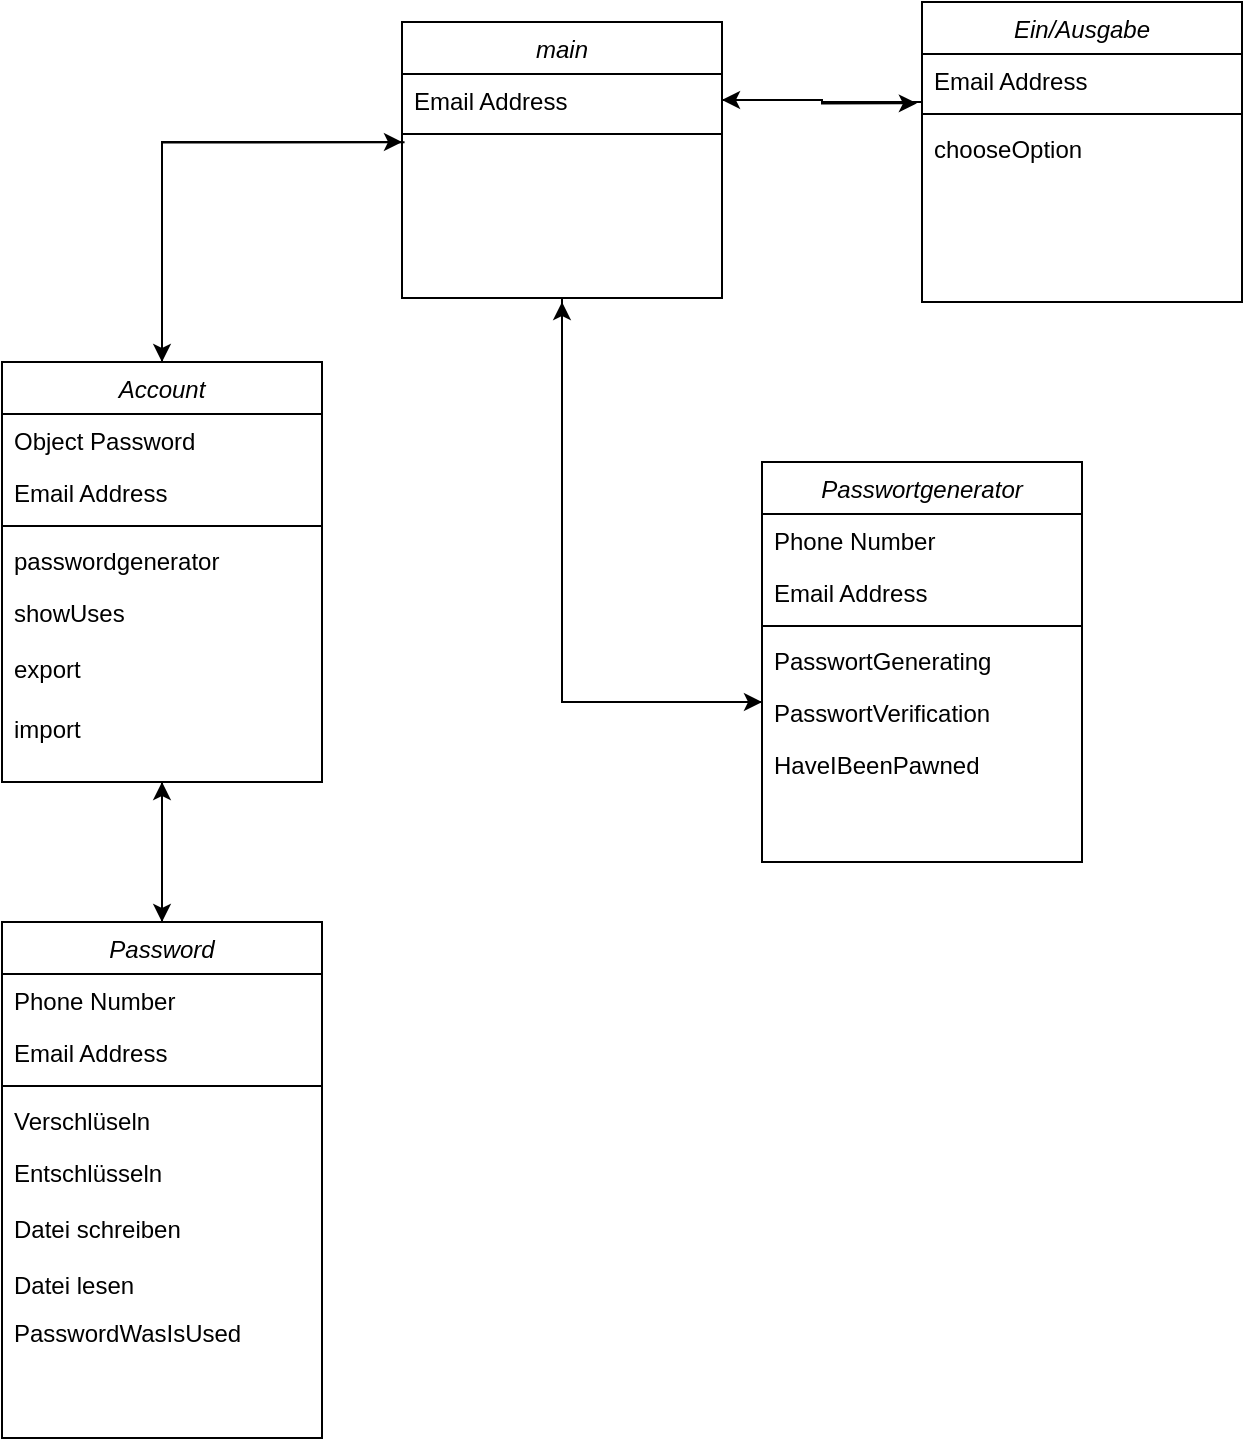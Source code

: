 <mxfile version="24.4.7" type="github">
  <diagram id="C5RBs43oDa-KdzZeNtuy" name="Page-1">
    <mxGraphModel dx="1195" dy="1846" grid="1" gridSize="10" guides="1" tooltips="1" connect="1" arrows="1" fold="1" page="1" pageScale="1" pageWidth="827" pageHeight="1169" math="0" shadow="0">
      <root>
        <mxCell id="WIyWlLk6GJQsqaUBKTNV-0" />
        <mxCell id="WIyWlLk6GJQsqaUBKTNV-1" parent="WIyWlLk6GJQsqaUBKTNV-0" />
        <mxCell id="pkWt84Z5MwL7Ih4Yzn8o-46" style="edgeStyle=orthogonalEdgeStyle;rounded=0;orthogonalLoop=1;jettySize=auto;html=1;entryX=0.5;entryY=1;entryDx=0;entryDy=0;" edge="1" parent="WIyWlLk6GJQsqaUBKTNV-1" source="zkfFHV4jXpPFQw0GAbJ--0" target="pkWt84Z5MwL7Ih4Yzn8o-18">
          <mxGeometry relative="1" as="geometry" />
        </mxCell>
        <mxCell id="zkfFHV4jXpPFQw0GAbJ--0" value="Password" style="swimlane;fontStyle=2;align=center;verticalAlign=top;childLayout=stackLayout;horizontal=1;startSize=26;horizontalStack=0;resizeParent=1;resizeLast=0;collapsible=1;marginBottom=0;rounded=0;shadow=0;strokeWidth=1;" parent="WIyWlLk6GJQsqaUBKTNV-1" vertex="1">
          <mxGeometry x="150" y="360" width="160" height="258" as="geometry">
            <mxRectangle x="230" y="140" width="160" height="26" as="alternateBounds" />
          </mxGeometry>
        </mxCell>
        <mxCell id="zkfFHV4jXpPFQw0GAbJ--2" value="Phone Number" style="text;align=left;verticalAlign=top;spacingLeft=4;spacingRight=4;overflow=hidden;rotatable=0;points=[[0,0.5],[1,0.5]];portConstraint=eastwest;rounded=0;shadow=0;html=0;" parent="zkfFHV4jXpPFQw0GAbJ--0" vertex="1">
          <mxGeometry y="26" width="160" height="26" as="geometry" />
        </mxCell>
        <mxCell id="zkfFHV4jXpPFQw0GAbJ--3" value="Email Address" style="text;align=left;verticalAlign=top;spacingLeft=4;spacingRight=4;overflow=hidden;rotatable=0;points=[[0,0.5],[1,0.5]];portConstraint=eastwest;rounded=0;shadow=0;html=0;" parent="zkfFHV4jXpPFQw0GAbJ--0" vertex="1">
          <mxGeometry y="52" width="160" height="26" as="geometry" />
        </mxCell>
        <mxCell id="zkfFHV4jXpPFQw0GAbJ--4" value="" style="line;html=1;strokeWidth=1;align=left;verticalAlign=middle;spacingTop=-1;spacingLeft=3;spacingRight=3;rotatable=0;labelPosition=right;points=[];portConstraint=eastwest;" parent="zkfFHV4jXpPFQw0GAbJ--0" vertex="1">
          <mxGeometry y="78" width="160" height="8" as="geometry" />
        </mxCell>
        <mxCell id="zkfFHV4jXpPFQw0GAbJ--5" value="Verschlüseln&#xa;&#xa;" style="text;align=left;verticalAlign=top;spacingLeft=4;spacingRight=4;overflow=hidden;rotatable=0;points=[[0,0.5],[1,0.5]];portConstraint=eastwest;" parent="zkfFHV4jXpPFQw0GAbJ--0" vertex="1">
          <mxGeometry y="86" width="160" height="26" as="geometry" />
        </mxCell>
        <mxCell id="pkWt84Z5MwL7Ih4Yzn8o-23" value="Entschlüsseln" style="text;align=left;verticalAlign=top;spacingLeft=4;spacingRight=4;overflow=hidden;rotatable=0;points=[[0,0.5],[1,0.5]];portConstraint=eastwest;" vertex="1" parent="zkfFHV4jXpPFQw0GAbJ--0">
          <mxGeometry y="112" width="160" height="28" as="geometry" />
        </mxCell>
        <mxCell id="pkWt84Z5MwL7Ih4Yzn8o-24" value="Datei schreiben" style="text;align=left;verticalAlign=top;spacingLeft=4;spacingRight=4;overflow=hidden;rotatable=0;points=[[0,0.5],[1,0.5]];portConstraint=eastwest;" vertex="1" parent="zkfFHV4jXpPFQw0GAbJ--0">
          <mxGeometry y="140" width="160" height="28" as="geometry" />
        </mxCell>
        <mxCell id="pkWt84Z5MwL7Ih4Yzn8o-25" value="Datei lesen" style="text;align=left;verticalAlign=top;spacingLeft=4;spacingRight=4;overflow=hidden;rotatable=0;points=[[0,0.5],[1,0.5]];portConstraint=eastwest;" vertex="1" parent="zkfFHV4jXpPFQw0GAbJ--0">
          <mxGeometry y="168" width="160" height="24" as="geometry" />
        </mxCell>
        <mxCell id="pkWt84Z5MwL7Ih4Yzn8o-43" value="PasswordWasIsUsed" style="text;align=left;verticalAlign=top;spacingLeft=4;spacingRight=4;overflow=hidden;rotatable=0;points=[[0,0.5],[1,0.5]];portConstraint=eastwest;" vertex="1" parent="zkfFHV4jXpPFQw0GAbJ--0">
          <mxGeometry y="192" width="160" height="28" as="geometry" />
        </mxCell>
        <mxCell id="pkWt84Z5MwL7Ih4Yzn8o-33" style="edgeStyle=orthogonalEdgeStyle;rounded=0;orthogonalLoop=1;jettySize=auto;html=1;" edge="1" parent="WIyWlLk6GJQsqaUBKTNV-1" source="pkWt84Z5MwL7Ih4Yzn8o-4" target="pkWt84Z5MwL7Ih4Yzn8o-26">
          <mxGeometry relative="1" as="geometry">
            <Array as="points">
              <mxPoint x="430" y="250" />
            </Array>
          </mxGeometry>
        </mxCell>
        <mxCell id="pkWt84Z5MwL7Ih4Yzn8o-4" value="main" style="swimlane;fontStyle=2;align=center;verticalAlign=top;childLayout=stackLayout;horizontal=1;startSize=26;horizontalStack=0;resizeParent=1;resizeLast=0;collapsible=1;marginBottom=0;rounded=0;shadow=0;strokeWidth=1;" vertex="1" parent="WIyWlLk6GJQsqaUBKTNV-1">
          <mxGeometry x="350" y="-90" width="160" height="138" as="geometry">
            <mxRectangle x="230" y="140" width="160" height="26" as="alternateBounds" />
          </mxGeometry>
        </mxCell>
        <mxCell id="pkWt84Z5MwL7Ih4Yzn8o-6" value="Email Address" style="text;align=left;verticalAlign=top;spacingLeft=4;spacingRight=4;overflow=hidden;rotatable=0;points=[[0,0.5],[1,0.5]];portConstraint=eastwest;rounded=0;shadow=0;html=0;" vertex="1" parent="pkWt84Z5MwL7Ih4Yzn8o-4">
          <mxGeometry y="26" width="160" height="26" as="geometry" />
        </mxCell>
        <mxCell id="pkWt84Z5MwL7Ih4Yzn8o-7" value="" style="line;html=1;strokeWidth=1;align=left;verticalAlign=middle;spacingTop=-1;spacingLeft=3;spacingRight=3;rotatable=0;labelPosition=right;points=[];portConstraint=eastwest;" vertex="1" parent="pkWt84Z5MwL7Ih4Yzn8o-4">
          <mxGeometry y="52" width="160" height="8" as="geometry" />
        </mxCell>
        <mxCell id="pkWt84Z5MwL7Ih4Yzn8o-29" style="edgeStyle=orthogonalEdgeStyle;rounded=0;orthogonalLoop=1;jettySize=auto;html=1;" edge="1" parent="WIyWlLk6GJQsqaUBKTNV-1" source="pkWt84Z5MwL7Ih4Yzn8o-11">
          <mxGeometry relative="1" as="geometry">
            <mxPoint x="430" y="50" as="targetPoint" />
            <Array as="points">
              <mxPoint x="430" y="250" />
            </Array>
          </mxGeometry>
        </mxCell>
        <mxCell id="pkWt84Z5MwL7Ih4Yzn8o-11" value="Passwortgenerator" style="swimlane;fontStyle=2;align=center;verticalAlign=top;childLayout=stackLayout;horizontal=1;startSize=26;horizontalStack=0;resizeParent=1;resizeLast=0;collapsible=1;marginBottom=0;rounded=0;shadow=0;strokeWidth=1;" vertex="1" parent="WIyWlLk6GJQsqaUBKTNV-1">
          <mxGeometry x="530" y="130" width="160" height="200" as="geometry">
            <mxRectangle x="230" y="140" width="160" height="26" as="alternateBounds" />
          </mxGeometry>
        </mxCell>
        <mxCell id="pkWt84Z5MwL7Ih4Yzn8o-12" value="Phone Number" style="text;align=left;verticalAlign=top;spacingLeft=4;spacingRight=4;overflow=hidden;rotatable=0;points=[[0,0.5],[1,0.5]];portConstraint=eastwest;rounded=0;shadow=0;html=0;" vertex="1" parent="pkWt84Z5MwL7Ih4Yzn8o-11">
          <mxGeometry y="26" width="160" height="26" as="geometry" />
        </mxCell>
        <mxCell id="pkWt84Z5MwL7Ih4Yzn8o-13" value="Email Address" style="text;align=left;verticalAlign=top;spacingLeft=4;spacingRight=4;overflow=hidden;rotatable=0;points=[[0,0.5],[1,0.5]];portConstraint=eastwest;rounded=0;shadow=0;html=0;" vertex="1" parent="pkWt84Z5MwL7Ih4Yzn8o-11">
          <mxGeometry y="52" width="160" height="26" as="geometry" />
        </mxCell>
        <mxCell id="pkWt84Z5MwL7Ih4Yzn8o-14" value="" style="line;html=1;strokeWidth=1;align=left;verticalAlign=middle;spacingTop=-1;spacingLeft=3;spacingRight=3;rotatable=0;labelPosition=right;points=[];portConstraint=eastwest;" vertex="1" parent="pkWt84Z5MwL7Ih4Yzn8o-11">
          <mxGeometry y="78" width="160" height="8" as="geometry" />
        </mxCell>
        <mxCell id="pkWt84Z5MwL7Ih4Yzn8o-15" value="PasswortGenerating" style="text;align=left;verticalAlign=top;spacingLeft=4;spacingRight=4;overflow=hidden;rotatable=0;points=[[0,0.5],[1,0.5]];portConstraint=eastwest;" vertex="1" parent="pkWt84Z5MwL7Ih4Yzn8o-11">
          <mxGeometry y="86" width="160" height="26" as="geometry" />
        </mxCell>
        <mxCell id="pkWt84Z5MwL7Ih4Yzn8o-26" value="PasswortVerification" style="text;align=left;verticalAlign=top;spacingLeft=4;spacingRight=4;overflow=hidden;rotatable=0;points=[[0,0.5],[1,0.5]];portConstraint=eastwest;" vertex="1" parent="pkWt84Z5MwL7Ih4Yzn8o-11">
          <mxGeometry y="112" width="160" height="26" as="geometry" />
        </mxCell>
        <mxCell id="pkWt84Z5MwL7Ih4Yzn8o-27" value="HaveIBeenPawned" style="text;align=left;verticalAlign=top;spacingLeft=4;spacingRight=4;overflow=hidden;rotatable=0;points=[[0,0.5],[1,0.5]];portConstraint=eastwest;" vertex="1" parent="pkWt84Z5MwL7Ih4Yzn8o-11">
          <mxGeometry y="138" width="160" height="26" as="geometry" />
        </mxCell>
        <mxCell id="pkWt84Z5MwL7Ih4Yzn8o-31" style="edgeStyle=orthogonalEdgeStyle;rounded=0;orthogonalLoop=1;jettySize=auto;html=1;exitX=0.5;exitY=0;exitDx=0;exitDy=0;" edge="1" parent="WIyWlLk6GJQsqaUBKTNV-1" source="pkWt84Z5MwL7Ih4Yzn8o-18">
          <mxGeometry relative="1" as="geometry">
            <mxPoint x="350" y="-30" as="targetPoint" />
            <Array as="points">
              <mxPoint x="230" y="-30" />
            </Array>
          </mxGeometry>
        </mxCell>
        <mxCell id="pkWt84Z5MwL7Ih4Yzn8o-32" style="edgeStyle=orthogonalEdgeStyle;rounded=0;orthogonalLoop=1;jettySize=auto;html=1;entryX=0.5;entryY=0;entryDx=0;entryDy=0;" edge="1" parent="WIyWlLk6GJQsqaUBKTNV-1" source="pkWt84Z5MwL7Ih4Yzn8o-18" target="zkfFHV4jXpPFQw0GAbJ--0">
          <mxGeometry relative="1" as="geometry" />
        </mxCell>
        <mxCell id="pkWt84Z5MwL7Ih4Yzn8o-18" value="Account" style="swimlane;fontStyle=2;align=center;verticalAlign=top;childLayout=stackLayout;horizontal=1;startSize=26;horizontalStack=0;resizeParent=1;resizeLast=0;collapsible=1;marginBottom=0;rounded=0;shadow=0;strokeWidth=1;" vertex="1" parent="WIyWlLk6GJQsqaUBKTNV-1">
          <mxGeometry x="150" y="80" width="160" height="210" as="geometry">
            <mxRectangle x="230" y="140" width="160" height="26" as="alternateBounds" />
          </mxGeometry>
        </mxCell>
        <mxCell id="pkWt84Z5MwL7Ih4Yzn8o-19" value="Object Password" style="text;align=left;verticalAlign=top;spacingLeft=4;spacingRight=4;overflow=hidden;rotatable=0;points=[[0,0.5],[1,0.5]];portConstraint=eastwest;rounded=0;shadow=0;html=0;" vertex="1" parent="pkWt84Z5MwL7Ih4Yzn8o-18">
          <mxGeometry y="26" width="160" height="26" as="geometry" />
        </mxCell>
        <mxCell id="pkWt84Z5MwL7Ih4Yzn8o-20" value="Email Address" style="text;align=left;verticalAlign=top;spacingLeft=4;spacingRight=4;overflow=hidden;rotatable=0;points=[[0,0.5],[1,0.5]];portConstraint=eastwest;rounded=0;shadow=0;html=0;" vertex="1" parent="pkWt84Z5MwL7Ih4Yzn8o-18">
          <mxGeometry y="52" width="160" height="26" as="geometry" />
        </mxCell>
        <mxCell id="pkWt84Z5MwL7Ih4Yzn8o-21" value="" style="line;html=1;strokeWidth=1;align=left;verticalAlign=middle;spacingTop=-1;spacingLeft=3;spacingRight=3;rotatable=0;labelPosition=right;points=[];portConstraint=eastwest;" vertex="1" parent="pkWt84Z5MwL7Ih4Yzn8o-18">
          <mxGeometry y="78" width="160" height="8" as="geometry" />
        </mxCell>
        <mxCell id="pkWt84Z5MwL7Ih4Yzn8o-22" value="passwordgenerator" style="text;align=left;verticalAlign=top;spacingLeft=4;spacingRight=4;overflow=hidden;rotatable=0;points=[[0,0.5],[1,0.5]];portConstraint=eastwest;" vertex="1" parent="pkWt84Z5MwL7Ih4Yzn8o-18">
          <mxGeometry y="86" width="160" height="26" as="geometry" />
        </mxCell>
        <mxCell id="pkWt84Z5MwL7Ih4Yzn8o-34" value="showUses" style="text;align=left;verticalAlign=top;spacingLeft=4;spacingRight=4;overflow=hidden;rotatable=0;points=[[0,0.5],[1,0.5]];portConstraint=eastwest;" vertex="1" parent="pkWt84Z5MwL7Ih4Yzn8o-18">
          <mxGeometry y="112" width="160" height="28" as="geometry" />
        </mxCell>
        <mxCell id="pkWt84Z5MwL7Ih4Yzn8o-44" value="export" style="text;align=left;verticalAlign=top;spacingLeft=4;spacingRight=4;overflow=hidden;rotatable=0;points=[[0,0.5],[1,0.5]];portConstraint=eastwest;" vertex="1" parent="pkWt84Z5MwL7Ih4Yzn8o-18">
          <mxGeometry y="140" width="160" height="30" as="geometry" />
        </mxCell>
        <mxCell id="pkWt84Z5MwL7Ih4Yzn8o-45" value="import" style="text;align=left;verticalAlign=top;spacingLeft=4;spacingRight=4;overflow=hidden;rotatable=0;points=[[0,0.5],[1,0.5]];portConstraint=eastwest;" vertex="1" parent="pkWt84Z5MwL7Ih4Yzn8o-18">
          <mxGeometry y="170" width="160" height="28" as="geometry" />
        </mxCell>
        <mxCell id="pkWt84Z5MwL7Ih4Yzn8o-30" style="edgeStyle=orthogonalEdgeStyle;rounded=0;orthogonalLoop=1;jettySize=auto;html=1;entryX=0.5;entryY=0;entryDx=0;entryDy=0;exitX=0.008;exitY=0.007;exitDx=0;exitDy=0;exitPerimeter=0;" edge="1" parent="WIyWlLk6GJQsqaUBKTNV-1" target="pkWt84Z5MwL7Ih4Yzn8o-18">
          <mxGeometry relative="1" as="geometry">
            <mxPoint x="351.28" y="-29.818" as="sourcePoint" />
            <Array as="points">
              <mxPoint x="230" y="-30" />
            </Array>
          </mxGeometry>
        </mxCell>
        <mxCell id="pkWt84Z5MwL7Ih4Yzn8o-35" value="Ein/Ausgabe" style="swimlane;fontStyle=2;align=center;verticalAlign=top;childLayout=stackLayout;horizontal=1;startSize=26;horizontalStack=0;resizeParent=1;resizeLast=0;collapsible=1;marginBottom=0;rounded=0;shadow=0;strokeWidth=1;" vertex="1" parent="WIyWlLk6GJQsqaUBKTNV-1">
          <mxGeometry x="610" y="-100" width="160" height="150" as="geometry">
            <mxRectangle x="230" y="140" width="160" height="26" as="alternateBounds" />
          </mxGeometry>
        </mxCell>
        <mxCell id="pkWt84Z5MwL7Ih4Yzn8o-37" value="Email Address" style="text;align=left;verticalAlign=top;spacingLeft=4;spacingRight=4;overflow=hidden;rotatable=0;points=[[0,0.5],[1,0.5]];portConstraint=eastwest;rounded=0;shadow=0;html=0;" vertex="1" parent="pkWt84Z5MwL7Ih4Yzn8o-35">
          <mxGeometry y="26" width="160" height="26" as="geometry" />
        </mxCell>
        <mxCell id="pkWt84Z5MwL7Ih4Yzn8o-38" value="" style="line;html=1;strokeWidth=1;align=left;verticalAlign=middle;spacingTop=-1;spacingLeft=3;spacingRight=3;rotatable=0;labelPosition=right;points=[];portConstraint=eastwest;" vertex="1" parent="pkWt84Z5MwL7Ih4Yzn8o-35">
          <mxGeometry y="52" width="160" height="8" as="geometry" />
        </mxCell>
        <mxCell id="pkWt84Z5MwL7Ih4Yzn8o-39" value="chooseOption" style="text;align=left;verticalAlign=top;spacingLeft=4;spacingRight=4;overflow=hidden;rotatable=0;points=[[0,0.5],[1,0.5]];portConstraint=eastwest;" vertex="1" parent="pkWt84Z5MwL7Ih4Yzn8o-35">
          <mxGeometry y="60" width="160" height="26" as="geometry" />
        </mxCell>
        <mxCell id="pkWt84Z5MwL7Ih4Yzn8o-41" style="edgeStyle=orthogonalEdgeStyle;rounded=0;orthogonalLoop=1;jettySize=auto;html=1;entryX=-0.016;entryY=0.949;entryDx=0;entryDy=0;entryPerimeter=0;" edge="1" parent="WIyWlLk6GJQsqaUBKTNV-1" source="pkWt84Z5MwL7Ih4Yzn8o-6" target="pkWt84Z5MwL7Ih4Yzn8o-37">
          <mxGeometry relative="1" as="geometry" />
        </mxCell>
        <mxCell id="pkWt84Z5MwL7Ih4Yzn8o-42" style="edgeStyle=orthogonalEdgeStyle;rounded=0;orthogonalLoop=1;jettySize=auto;html=1;entryX=1;entryY=0.5;entryDx=0;entryDy=0;" edge="1" parent="WIyWlLk6GJQsqaUBKTNV-1" source="pkWt84Z5MwL7Ih4Yzn8o-37" target="pkWt84Z5MwL7Ih4Yzn8o-6">
          <mxGeometry relative="1" as="geometry">
            <Array as="points">
              <mxPoint x="560" y="-50" />
            </Array>
          </mxGeometry>
        </mxCell>
      </root>
    </mxGraphModel>
  </diagram>
</mxfile>
